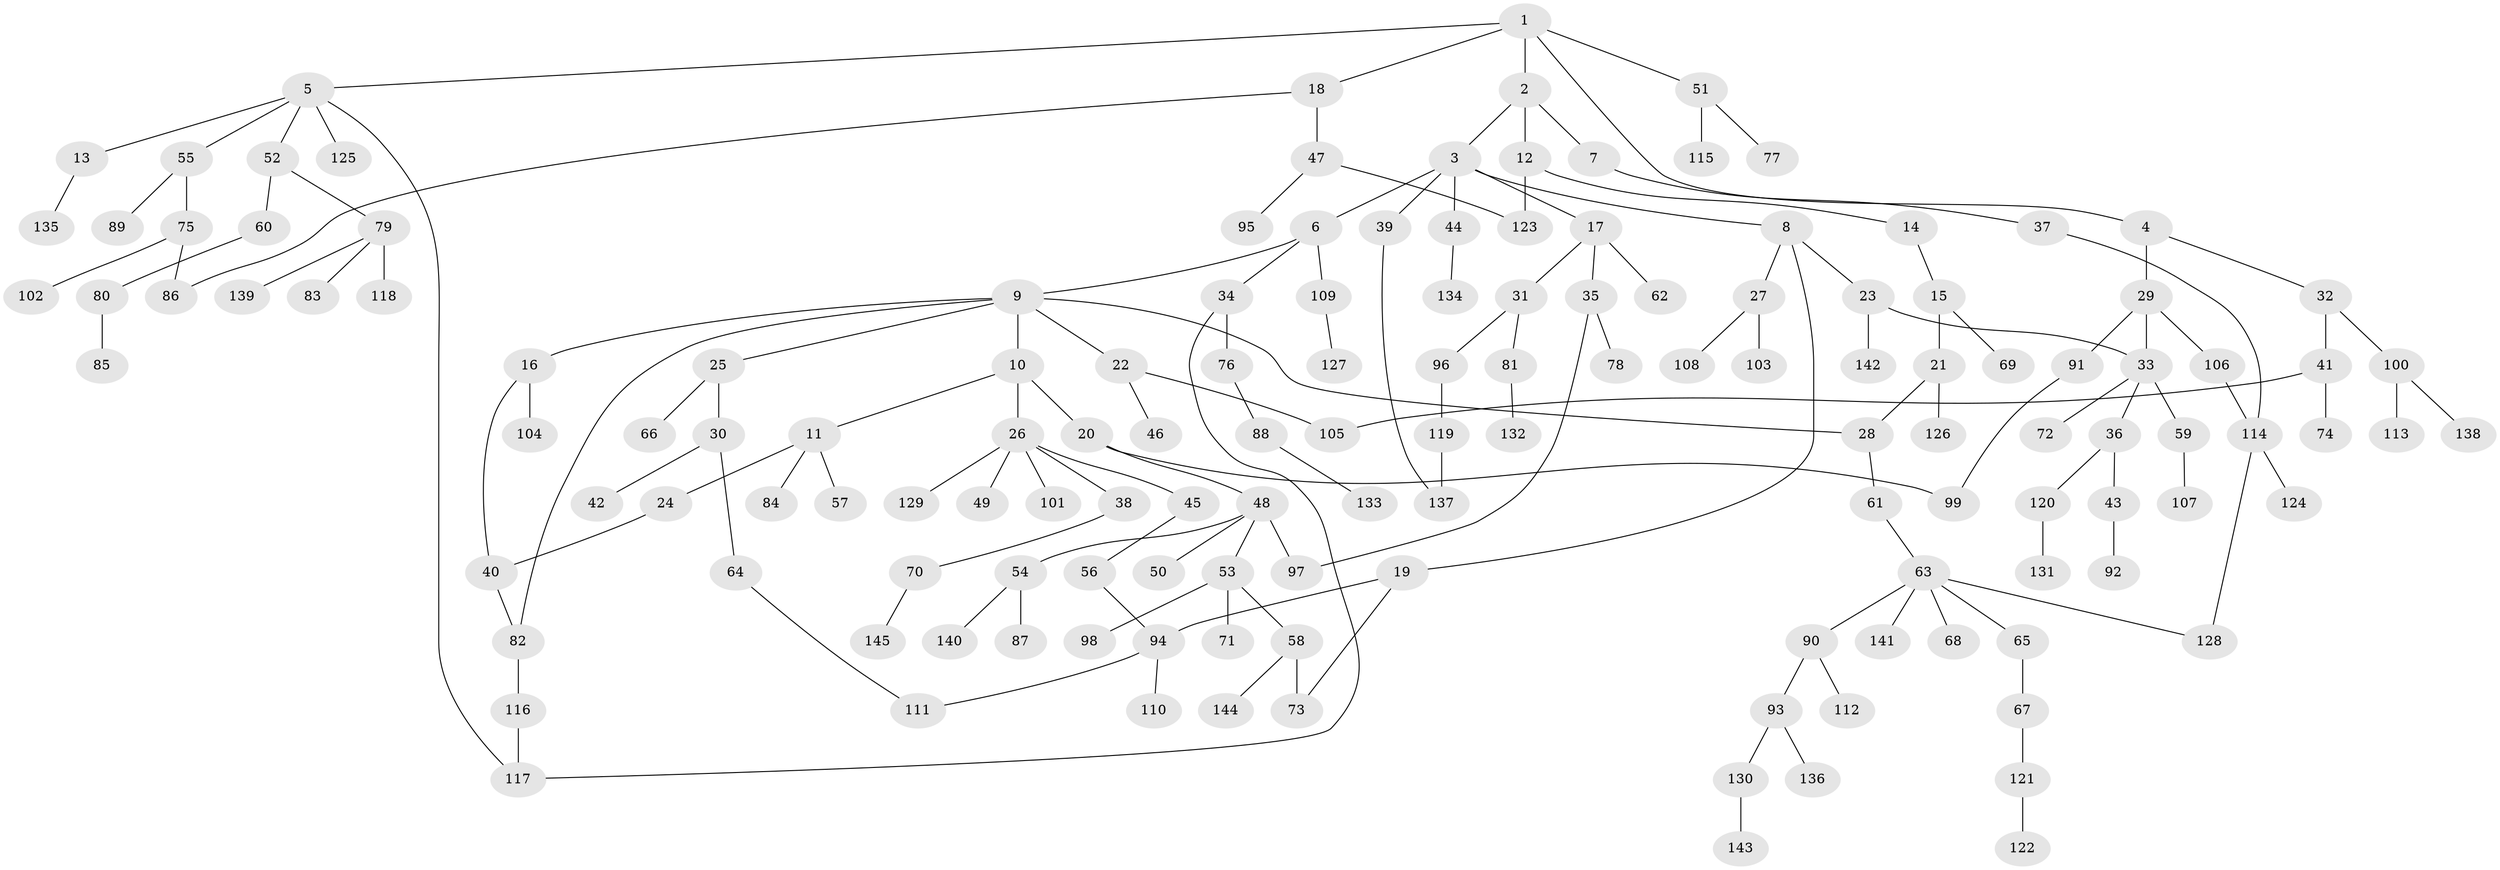 // coarse degree distribution, {10: 0.013888888888888888, 1: 0.6388888888888888, 2: 0.25, 4: 0.041666666666666664, 5: 0.013888888888888888, 8: 0.013888888888888888, 17: 0.013888888888888888, 18: 0.013888888888888888}
// Generated by graph-tools (version 1.1) at 2025/44/03/04/25 21:44:25]
// undirected, 145 vertices, 161 edges
graph export_dot {
graph [start="1"]
  node [color=gray90,style=filled];
  1;
  2;
  3;
  4;
  5;
  6;
  7;
  8;
  9;
  10;
  11;
  12;
  13;
  14;
  15;
  16;
  17;
  18;
  19;
  20;
  21;
  22;
  23;
  24;
  25;
  26;
  27;
  28;
  29;
  30;
  31;
  32;
  33;
  34;
  35;
  36;
  37;
  38;
  39;
  40;
  41;
  42;
  43;
  44;
  45;
  46;
  47;
  48;
  49;
  50;
  51;
  52;
  53;
  54;
  55;
  56;
  57;
  58;
  59;
  60;
  61;
  62;
  63;
  64;
  65;
  66;
  67;
  68;
  69;
  70;
  71;
  72;
  73;
  74;
  75;
  76;
  77;
  78;
  79;
  80;
  81;
  82;
  83;
  84;
  85;
  86;
  87;
  88;
  89;
  90;
  91;
  92;
  93;
  94;
  95;
  96;
  97;
  98;
  99;
  100;
  101;
  102;
  103;
  104;
  105;
  106;
  107;
  108;
  109;
  110;
  111;
  112;
  113;
  114;
  115;
  116;
  117;
  118;
  119;
  120;
  121;
  122;
  123;
  124;
  125;
  126;
  127;
  128;
  129;
  130;
  131;
  132;
  133;
  134;
  135;
  136;
  137;
  138;
  139;
  140;
  141;
  142;
  143;
  144;
  145;
  1 -- 2;
  1 -- 4;
  1 -- 5;
  1 -- 18;
  1 -- 51;
  2 -- 3;
  2 -- 7;
  2 -- 12;
  3 -- 6;
  3 -- 8;
  3 -- 17;
  3 -- 39;
  3 -- 44;
  4 -- 29;
  4 -- 32;
  5 -- 13;
  5 -- 52;
  5 -- 55;
  5 -- 125;
  5 -- 117;
  6 -- 9;
  6 -- 34;
  6 -- 109;
  7 -- 37;
  8 -- 19;
  8 -- 23;
  8 -- 27;
  9 -- 10;
  9 -- 16;
  9 -- 22;
  9 -- 25;
  9 -- 28;
  9 -- 82;
  10 -- 11;
  10 -- 20;
  10 -- 26;
  11 -- 24;
  11 -- 57;
  11 -- 84;
  12 -- 14;
  12 -- 123;
  13 -- 135;
  14 -- 15;
  15 -- 21;
  15 -- 69;
  16 -- 40;
  16 -- 104;
  17 -- 31;
  17 -- 35;
  17 -- 62;
  18 -- 47;
  18 -- 86;
  19 -- 94;
  19 -- 73;
  20 -- 48;
  20 -- 99;
  21 -- 126;
  21 -- 28;
  22 -- 46;
  22 -- 105;
  23 -- 142;
  23 -- 33;
  24 -- 40;
  25 -- 30;
  25 -- 66;
  26 -- 38;
  26 -- 45;
  26 -- 49;
  26 -- 101;
  26 -- 129;
  27 -- 103;
  27 -- 108;
  28 -- 61;
  29 -- 33;
  29 -- 91;
  29 -- 106;
  30 -- 42;
  30 -- 64;
  31 -- 81;
  31 -- 96;
  32 -- 41;
  32 -- 100;
  33 -- 36;
  33 -- 59;
  33 -- 72;
  34 -- 76;
  34 -- 117;
  35 -- 78;
  35 -- 97;
  36 -- 43;
  36 -- 120;
  37 -- 114;
  38 -- 70;
  39 -- 137;
  40 -- 82;
  41 -- 74;
  41 -- 105;
  43 -- 92;
  44 -- 134;
  45 -- 56;
  47 -- 95;
  47 -- 123;
  48 -- 50;
  48 -- 53;
  48 -- 54;
  48 -- 97;
  51 -- 77;
  51 -- 115;
  52 -- 60;
  52 -- 79;
  53 -- 58;
  53 -- 71;
  53 -- 98;
  54 -- 87;
  54 -- 140;
  55 -- 75;
  55 -- 89;
  56 -- 94;
  58 -- 73;
  58 -- 144;
  59 -- 107;
  60 -- 80;
  61 -- 63;
  63 -- 65;
  63 -- 68;
  63 -- 90;
  63 -- 141;
  63 -- 128;
  64 -- 111;
  65 -- 67;
  67 -- 121;
  70 -- 145;
  75 -- 86;
  75 -- 102;
  76 -- 88;
  79 -- 83;
  79 -- 118;
  79 -- 139;
  80 -- 85;
  81 -- 132;
  82 -- 116;
  88 -- 133;
  90 -- 93;
  90 -- 112;
  91 -- 99;
  93 -- 130;
  93 -- 136;
  94 -- 110;
  94 -- 111;
  96 -- 119;
  100 -- 113;
  100 -- 138;
  106 -- 114;
  109 -- 127;
  114 -- 124;
  114 -- 128;
  116 -- 117;
  119 -- 137;
  120 -- 131;
  121 -- 122;
  130 -- 143;
}
